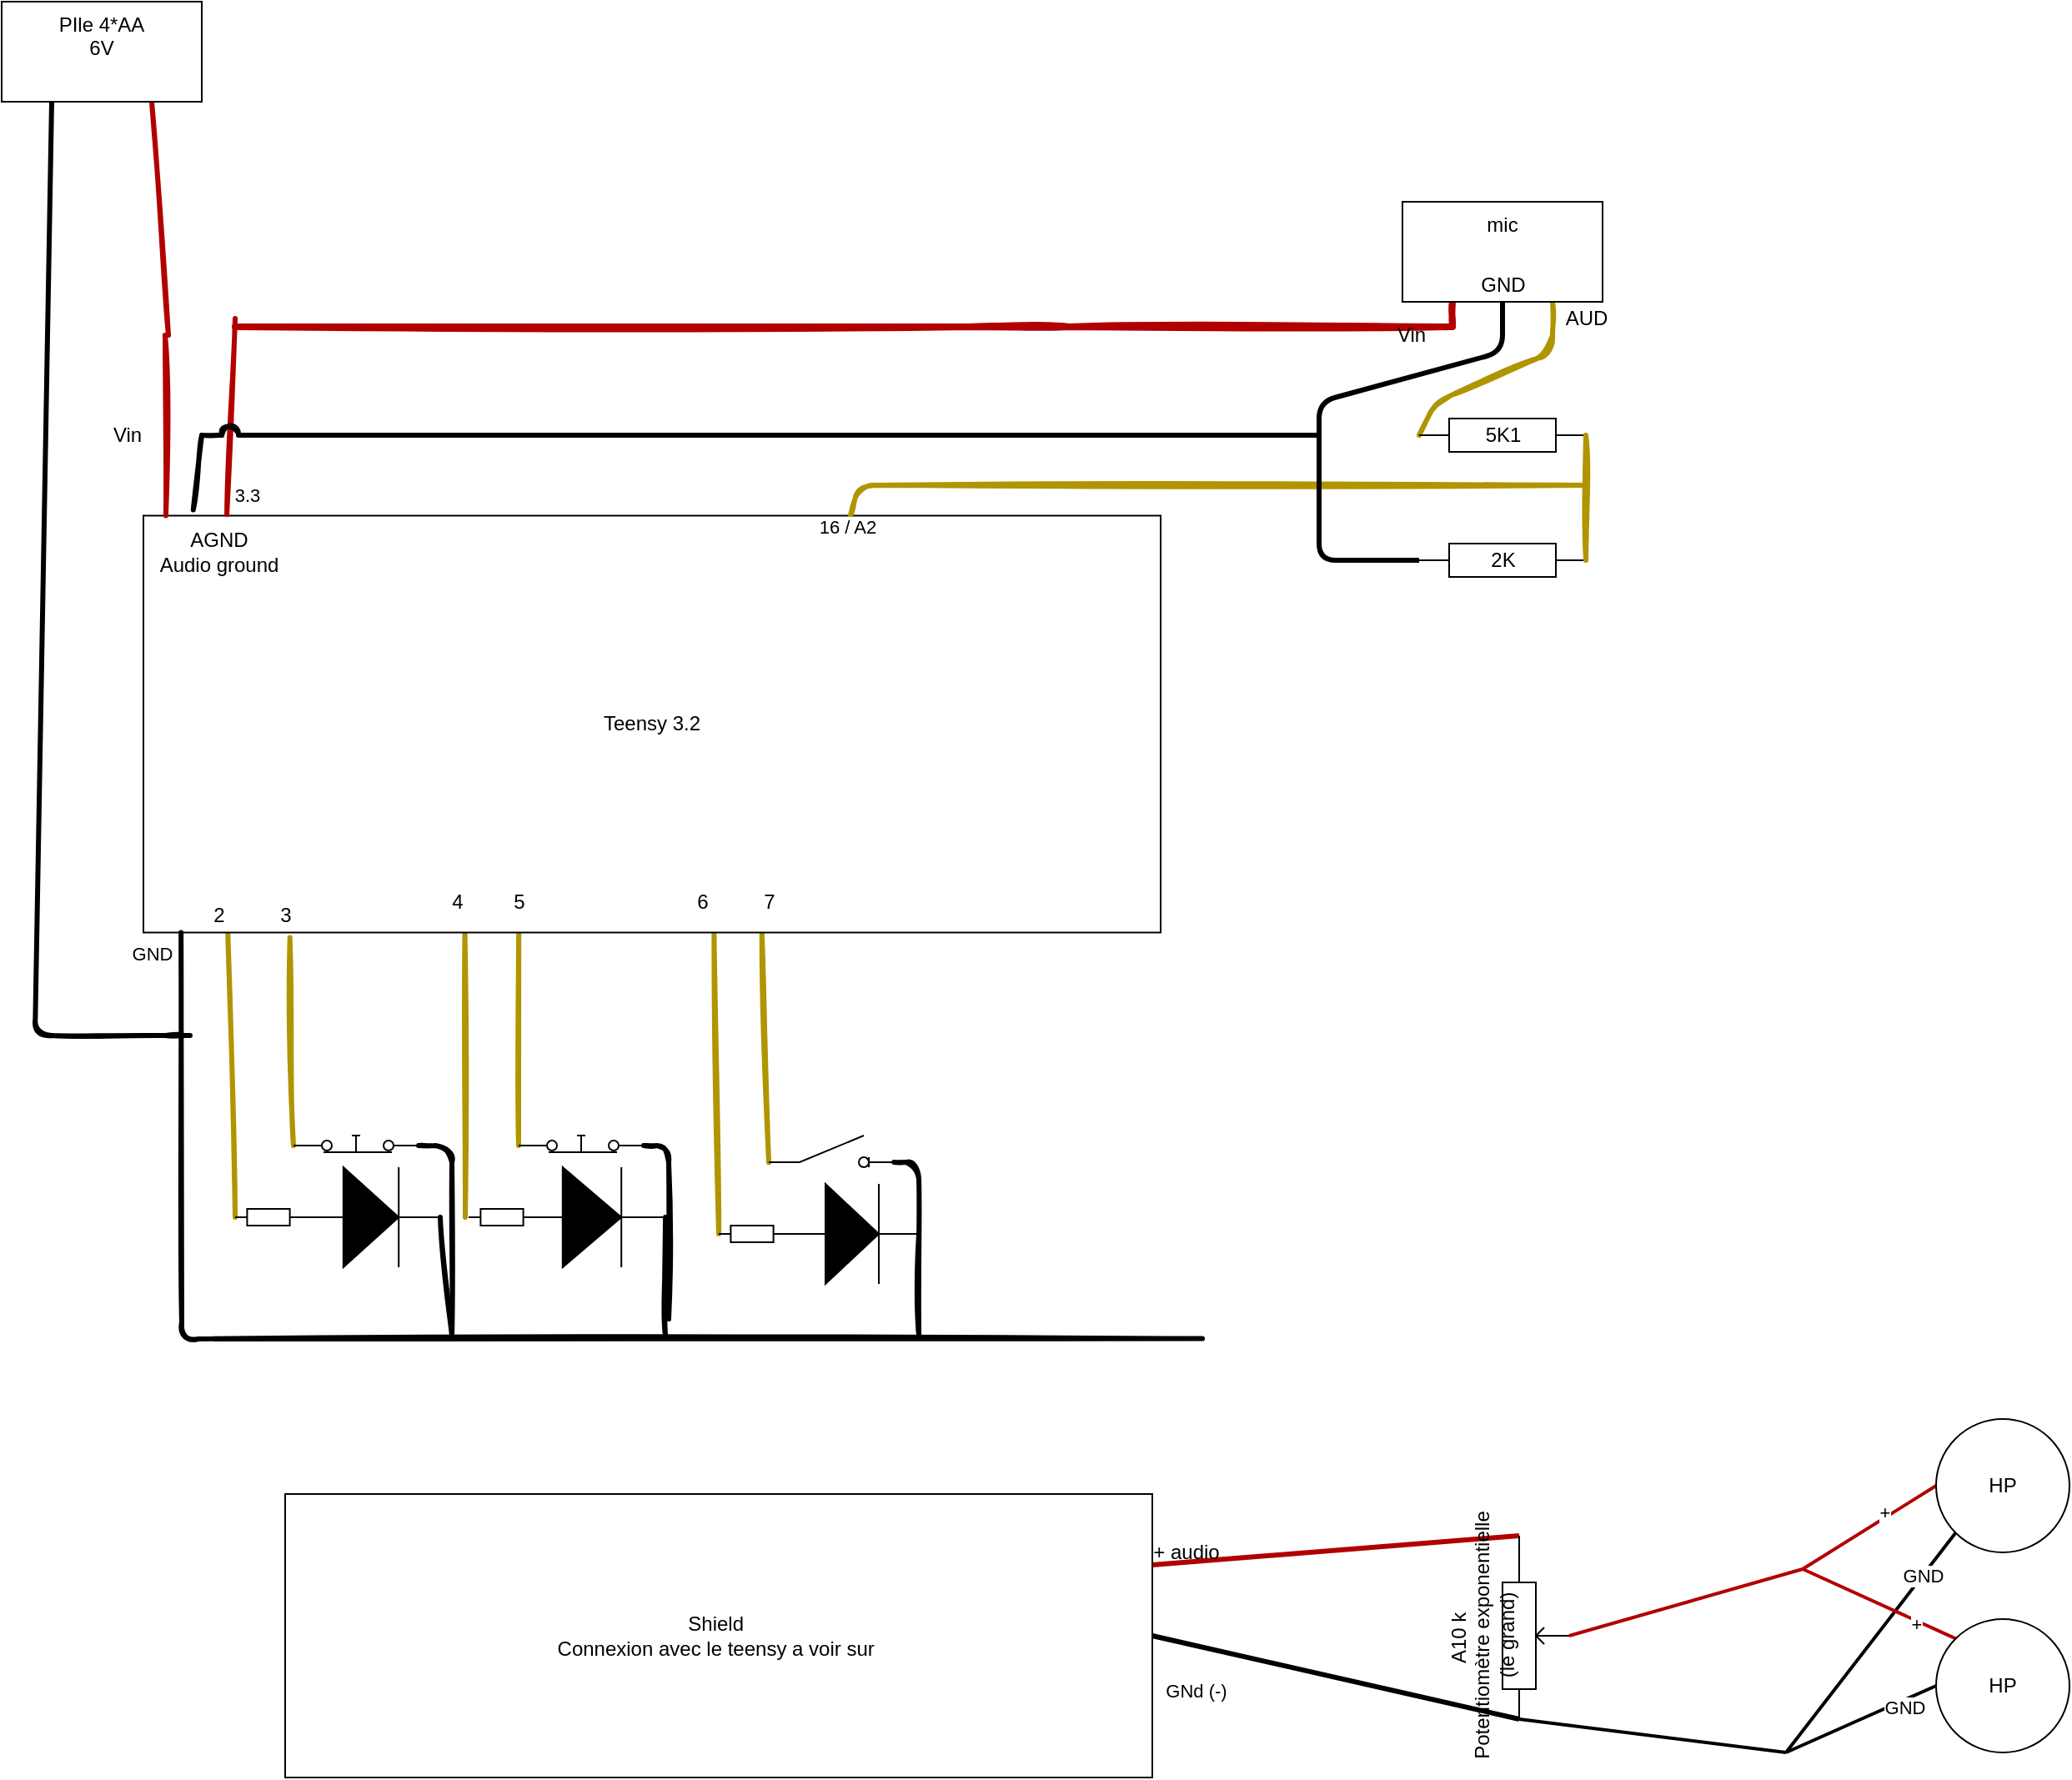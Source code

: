 <mxfile version="15.4.3" type="github">
  <diagram name="Page-1" id="7e0a89b8-554c-2b80-1dc8-d5c74ca68de4">
    <mxGraphModel dx="959" dy="1663" grid="1" gridSize="10" guides="1" tooltips="1" connect="1" arrows="1" fold="1" page="1" pageScale="1" pageWidth="1100" pageHeight="850" background="none" math="0" shadow="0">
      <root>
        <mxCell id="0" />
        <mxCell id="1" parent="0" />
        <mxCell id="th5WkZY910EmhiSI5jE_-78" style="edgeStyle=none;rounded=1;sketch=1;jumpStyle=arc;orthogonalLoop=1;jettySize=auto;html=1;exitX=0.144;exitY=1.012;exitDx=0;exitDy=0;entryX=0;entryY=0.6;entryDx=0;entryDy=0;entryPerimeter=0;endArrow=none;endFill=0;strokeWidth=3;fillColor=#e3c800;strokeColor=#B09500;exitPerimeter=0;" edge="1" parent="1" source="th5WkZY910EmhiSI5jE_-1" target="th5WkZY910EmhiSI5jE_-67">
          <mxGeometry relative="1" as="geometry" />
        </mxCell>
        <mxCell id="th5WkZY910EmhiSI5jE_-79" style="edgeStyle=none;rounded=1;sketch=1;jumpStyle=arc;orthogonalLoop=1;jettySize=auto;html=1;exitX=0.369;exitY=0.998;exitDx=0;exitDy=0;entryX=0;entryY=0.6;entryDx=0;entryDy=0;entryPerimeter=0;endArrow=none;endFill=0;strokeWidth=3;exitPerimeter=0;fillColor=#e3c800;strokeColor=#B09500;" edge="1" parent="1" source="th5WkZY910EmhiSI5jE_-1" target="th5WkZY910EmhiSI5jE_-69">
          <mxGeometry relative="1" as="geometry" />
        </mxCell>
        <mxCell id="th5WkZY910EmhiSI5jE_-82" style="edgeStyle=none;rounded=1;sketch=1;jumpStyle=arc;orthogonalLoop=1;jettySize=auto;html=1;endArrow=none;endFill=0;strokeWidth=3;fillColor=#e3c800;strokeColor=#B09500;entryX=0;entryY=0.5;entryDx=0;entryDy=0;entryPerimeter=0;exitX=0.083;exitY=1.003;exitDx=0;exitDy=0;exitPerimeter=0;" edge="1" parent="1" source="th5WkZY910EmhiSI5jE_-1" target="th5WkZY910EmhiSI5jE_-92">
          <mxGeometry relative="1" as="geometry">
            <mxPoint x="190" y="400" as="sourcePoint" />
            <mxPoint x="190" y="540" as="targetPoint" />
            <Array as="points">
              <mxPoint x="180" y="560" />
            </Array>
          </mxGeometry>
        </mxCell>
        <mxCell id="th5WkZY910EmhiSI5jE_-84" style="edgeStyle=none;rounded=1;sketch=1;jumpStyle=arc;orthogonalLoop=1;jettySize=auto;html=1;exitX=0.316;exitY=0.999;exitDx=0;exitDy=0;endArrow=none;endFill=0;strokeWidth=3;exitPerimeter=0;fillColor=#e3c800;strokeColor=#B09500;" edge="1" parent="1" source="th5WkZY910EmhiSI5jE_-1">
          <mxGeometry relative="1" as="geometry">
            <mxPoint x="318" y="569" as="targetPoint" />
            <Array as="points">
              <mxPoint x="318" y="560" />
            </Array>
          </mxGeometry>
        </mxCell>
        <mxCell id="th5WkZY910EmhiSI5jE_-90" style="edgeStyle=none;rounded=1;sketch=1;jumpStyle=arc;orthogonalLoop=1;jettySize=auto;html=1;exitX=0.608;exitY=0.999;exitDx=0;exitDy=0;entryX=0;entryY=0.845;entryDx=0;entryDy=0;entryPerimeter=0;endArrow=none;endFill=0;strokeWidth=3;exitPerimeter=0;fillColor=#e3c800;strokeColor=#B09500;" edge="1" parent="1" source="th5WkZY910EmhiSI5jE_-1" target="th5WkZY910EmhiSI5jE_-68">
          <mxGeometry relative="1" as="geometry" />
        </mxCell>
        <mxCell id="th5WkZY910EmhiSI5jE_-97" style="edgeStyle=none;rounded=1;sketch=1;jumpStyle=arc;orthogonalLoop=1;jettySize=auto;html=1;exitX=0.561;exitY=1.004;exitDx=0;exitDy=0;entryX=0;entryY=0.5;entryDx=0;entryDy=0;entryPerimeter=0;endArrow=none;endFill=0;strokeWidth=3;exitPerimeter=0;fillColor=#e3c800;strokeColor=#B09500;" edge="1" parent="1" source="th5WkZY910EmhiSI5jE_-1" target="th5WkZY910EmhiSI5jE_-96">
          <mxGeometry relative="1" as="geometry" />
        </mxCell>
        <mxCell id="th5WkZY910EmhiSI5jE_-1" value="Teensy 3.2" style="rounded=0;whiteSpace=wrap;html=1;" vertex="1" parent="1">
          <mxGeometry x="125" y="148.25" width="610" height="250" as="geometry" />
        </mxCell>
        <mxCell id="th5WkZY910EmhiSI5jE_-32" style="edgeStyle=none;rounded=1;orthogonalLoop=1;jettySize=auto;html=1;exitX=0.695;exitY=0;exitDx=0;exitDy=0;endArrow=none;endFill=0;sketch=1;jumpStyle=arc;strokeWidth=3;fillColor=#e3c800;strokeColor=#B09500;exitPerimeter=0;" edge="1" parent="1" source="th5WkZY910EmhiSI5jE_-1">
          <mxGeometry relative="1" as="geometry">
            <mxPoint x="990" y="130" as="targetPoint" />
            <mxPoint x="570" y="135" as="sourcePoint" />
            <Array as="points">
              <mxPoint x="554" y="130" />
              <mxPoint x="670" y="130" />
              <mxPoint x="790" y="130" />
              <mxPoint x="970" y="130" />
            </Array>
          </mxGeometry>
        </mxCell>
        <mxCell id="th5WkZY910EmhiSI5jE_-33" value="16 / A2" style="edgeLabel;html=1;align=center;verticalAlign=middle;resizable=0;points=[];" vertex="1" connectable="0" parent="th5WkZY910EmhiSI5jE_-32">
          <mxGeometry x="-0.532" y="-3" relative="1" as="geometry">
            <mxPoint x="-95" y="22" as="offset" />
          </mxGeometry>
        </mxCell>
        <mxCell id="th5WkZY910EmhiSI5jE_-46" style="edgeStyle=none;rounded=1;sketch=1;jumpStyle=arc;orthogonalLoop=1;jettySize=auto;html=1;exitX=0.049;exitY=-0.014;exitDx=0;exitDy=0;endArrow=none;endFill=0;exitPerimeter=0;strokeWidth=3;" edge="1" parent="1" source="th5WkZY910EmhiSI5jE_-1">
          <mxGeometry relative="1" as="geometry">
            <mxPoint x="160" y="100" as="targetPoint" />
          </mxGeometry>
        </mxCell>
        <mxCell id="th5WkZY910EmhiSI5jE_-47" style="edgeStyle=none;rounded=1;sketch=1;jumpStyle=arc;orthogonalLoop=1;jettySize=auto;html=1;exitX=0.082;exitY=-0.003;exitDx=0;exitDy=0;endArrow=none;endFill=0;exitPerimeter=0;fillColor=#e51400;strokeColor=#B20000;strokeWidth=3;" edge="1" parent="1" source="th5WkZY910EmhiSI5jE_-1">
          <mxGeometry relative="1" as="geometry">
            <mxPoint x="180" y="30" as="targetPoint" />
          </mxGeometry>
        </mxCell>
        <mxCell id="th5WkZY910EmhiSI5jE_-49" value="3.3" style="edgeLabel;html=1;align=center;verticalAlign=middle;resizable=0;points=[];" vertex="1" connectable="0" parent="th5WkZY910EmhiSI5jE_-47">
          <mxGeometry x="-0.332" y="-3" relative="1" as="geometry">
            <mxPoint x="7" y="28" as="offset" />
          </mxGeometry>
        </mxCell>
        <mxCell id="th5WkZY910EmhiSI5jE_-51" style="edgeStyle=none;rounded=1;sketch=1;jumpStyle=arc;orthogonalLoop=1;jettySize=auto;html=1;exitX=0.037;exitY=1;exitDx=0;exitDy=0;endArrow=none;endFill=0;strokeWidth=3;exitPerimeter=0;" edge="1" parent="1" source="th5WkZY910EmhiSI5jE_-1">
          <mxGeometry relative="1" as="geometry">
            <mxPoint x="760" y="641.811" as="targetPoint" />
            <Array as="points">
              <mxPoint x="148" y="642" />
            </Array>
          </mxGeometry>
        </mxCell>
        <mxCell id="th5WkZY910EmhiSI5jE_-52" value="GND" style="edgeLabel;html=1;align=center;verticalAlign=middle;resizable=0;points=[];" vertex="1" connectable="0" parent="th5WkZY910EmhiSI5jE_-51">
          <mxGeometry x="-0.522" y="-3" relative="1" as="geometry">
            <mxPoint x="-15" y="-192" as="offset" />
          </mxGeometry>
        </mxCell>
        <mxCell id="th5WkZY910EmhiSI5jE_-35" style="edgeStyle=none;rounded=0;orthogonalLoop=1;jettySize=auto;html=1;exitX=0.25;exitY=1;exitDx=0;exitDy=0;endArrow=none;endFill=0;fillColor=#e51400;strokeColor=#B20000;sketch=1;strokeWidth=4;" edge="1" parent="1" source="th5WkZY910EmhiSI5jE_-34">
          <mxGeometry relative="1" as="geometry">
            <mxPoint x="180" y="35" as="targetPoint" />
            <Array as="points">
              <mxPoint x="910" y="35" />
              <mxPoint x="680" y="35" />
              <mxPoint x="620" y="35" />
            </Array>
          </mxGeometry>
        </mxCell>
        <mxCell id="th5WkZY910EmhiSI5jE_-36" style="edgeStyle=none;rounded=1;orthogonalLoop=1;jettySize=auto;html=1;exitX=0.5;exitY=1;exitDx=0;exitDy=0;endArrow=none;endFill=0;strokeWidth=3;entryX=0;entryY=0.5;entryDx=0;entryDy=0;entryPerimeter=0;" edge="1" parent="1" source="th5WkZY910EmhiSI5jE_-34" target="th5WkZY910EmhiSI5jE_-54">
          <mxGeometry relative="1" as="geometry">
            <mxPoint x="880" y="175" as="targetPoint" />
            <Array as="points">
              <mxPoint x="940" y="50" />
              <mxPoint x="830" y="80" />
              <mxPoint x="830" y="175" />
            </Array>
          </mxGeometry>
        </mxCell>
        <mxCell id="th5WkZY910EmhiSI5jE_-39" style="edgeStyle=none;rounded=1;sketch=1;jumpStyle=arc;orthogonalLoop=1;jettySize=auto;html=1;exitX=0.75;exitY=1;exitDx=0;exitDy=0;endArrow=none;endFill=0;fillColor=#e3c800;strokeColor=#B09500;strokeWidth=3;entryX=0;entryY=0.5;entryDx=0;entryDy=0;entryPerimeter=0;" edge="1" parent="1" source="th5WkZY910EmhiSI5jE_-34" target="th5WkZY910EmhiSI5jE_-53">
          <mxGeometry relative="1" as="geometry">
            <mxPoint x="1080" y="120" as="targetPoint" />
            <Array as="points">
              <mxPoint x="970" y="50" />
              <mxPoint x="900" y="80" />
            </Array>
          </mxGeometry>
        </mxCell>
        <mxCell id="th5WkZY910EmhiSI5jE_-34" value="mic" style="rounded=0;whiteSpace=wrap;html=1;align=center;verticalAlign=top;" vertex="1" parent="1">
          <mxGeometry x="880" y="-40" width="120" height="60" as="geometry" />
        </mxCell>
        <mxCell id="th5WkZY910EmhiSI5jE_-40" value="AUD" style="text;html=1;align=center;verticalAlign=middle;resizable=0;points=[];autosize=1;strokeColor=none;fillColor=none;" vertex="1" parent="1">
          <mxGeometry x="970" y="20" width="40" height="20" as="geometry" />
        </mxCell>
        <mxCell id="th5WkZY910EmhiSI5jE_-41" value="GND" style="text;html=1;align=center;verticalAlign=middle;resizable=0;points=[];autosize=1;strokeColor=none;fillColor=none;" vertex="1" parent="1">
          <mxGeometry x="920" width="40" height="20" as="geometry" />
        </mxCell>
        <mxCell id="th5WkZY910EmhiSI5jE_-42" value="Vin" style="text;html=1;align=center;verticalAlign=middle;resizable=0;points=[];autosize=1;strokeColor=none;fillColor=none;" vertex="1" parent="1">
          <mxGeometry x="870" y="30" width="30" height="20" as="geometry" />
        </mxCell>
        <mxCell id="th5WkZY910EmhiSI5jE_-45" value="" style="group" vertex="1" connectable="0" parent="1">
          <mxGeometry x="100" y="40" width="38.46" height="108.25" as="geometry" />
        </mxCell>
        <mxCell id="th5WkZY910EmhiSI5jE_-43" style="edgeStyle=none;rounded=1;sketch=1;jumpStyle=arc;orthogonalLoop=1;jettySize=auto;html=1;exitX=0.086;exitY=-0.007;exitDx=0;exitDy=0;endArrow=none;endFill=0;exitPerimeter=0;strokeWidth=3;fillColor=#e51400;strokeColor=#B20000;" edge="1" parent="th5WkZY910EmhiSI5jE_-45">
          <mxGeometry relative="1" as="geometry">
            <mxPoint x="38" as="targetPoint" />
            <mxPoint x="38.46" y="108.25" as="sourcePoint" />
          </mxGeometry>
        </mxCell>
        <mxCell id="th5WkZY910EmhiSI5jE_-44" value="Vin" style="text;html=1;align=center;verticalAlign=middle;resizable=0;points=[];autosize=1;strokeColor=none;fillColor=none;" vertex="1" parent="th5WkZY910EmhiSI5jE_-45">
          <mxGeometry y="50" width="30" height="20" as="geometry" />
        </mxCell>
        <mxCell id="th5WkZY910EmhiSI5jE_-48" value="AGND&lt;br&gt;Audio ground" style="text;html=1;align=center;verticalAlign=middle;resizable=0;points=[];autosize=1;strokeColor=none;fillColor=none;" vertex="1" parent="1">
          <mxGeometry x="125" y="155" width="90" height="30" as="geometry" />
        </mxCell>
        <mxCell id="th5WkZY910EmhiSI5jE_-60" style="edgeStyle=none;rounded=1;sketch=1;jumpStyle=arc;orthogonalLoop=1;jettySize=auto;html=1;endArrow=none;endFill=0;strokeWidth=3;" edge="1" parent="1">
          <mxGeometry relative="1" as="geometry">
            <mxPoint x="160" y="100" as="targetPoint" />
            <mxPoint x="830" y="100" as="sourcePoint" />
            <Array as="points">
              <mxPoint x="760" y="100" />
            </Array>
          </mxGeometry>
        </mxCell>
        <mxCell id="th5WkZY910EmhiSI5jE_-61" value="" style="group" vertex="1" connectable="0" parent="1">
          <mxGeometry x="890" y="90" width="100" height="95" as="geometry" />
        </mxCell>
        <mxCell id="th5WkZY910EmhiSI5jE_-53" value="5K1" style="pointerEvents=1;verticalLabelPosition=middle;shadow=0;dashed=0;align=center;html=1;verticalAlign=middle;shape=mxgraph.electrical.resistors.resistor_1;labelPosition=center;" vertex="1" parent="th5WkZY910EmhiSI5jE_-61">
          <mxGeometry width="100" height="20" as="geometry" />
        </mxCell>
        <mxCell id="th5WkZY910EmhiSI5jE_-54" value="2K" style="pointerEvents=1;verticalLabelPosition=middle;shadow=0;dashed=0;align=center;html=1;verticalAlign=middle;shape=mxgraph.electrical.resistors.resistor_1;labelPosition=center;" vertex="1" parent="th5WkZY910EmhiSI5jE_-61">
          <mxGeometry y="75" width="100" height="20" as="geometry" />
        </mxCell>
        <mxCell id="th5WkZY910EmhiSI5jE_-58" style="edgeStyle=none;rounded=1;sketch=1;jumpStyle=arc;orthogonalLoop=1;jettySize=auto;html=1;exitX=1;exitY=0.5;exitDx=0;exitDy=0;exitPerimeter=0;entryX=1;entryY=0.5;entryDx=0;entryDy=0;entryPerimeter=0;endArrow=none;endFill=0;strokeWidth=3;fillColor=#e3c800;strokeColor=#B09500;" edge="1" parent="th5WkZY910EmhiSI5jE_-61" source="th5WkZY910EmhiSI5jE_-54" target="th5WkZY910EmhiSI5jE_-53">
          <mxGeometry relative="1" as="geometry" />
        </mxCell>
        <mxCell id="th5WkZY910EmhiSI5jE_-66" style="edgeStyle=none;rounded=1;sketch=1;jumpStyle=arc;orthogonalLoop=1;jettySize=auto;html=1;endArrow=none;endFill=0;strokeWidth=3;" edge="1" parent="1">
          <mxGeometry relative="1" as="geometry">
            <mxPoint x="153" y="460" as="targetPoint" />
            <mxPoint x="150" y="460" as="sourcePoint" />
          </mxGeometry>
        </mxCell>
        <mxCell id="th5WkZY910EmhiSI5jE_-64" style="edgeStyle=none;rounded=1;sketch=1;jumpStyle=arc;orthogonalLoop=1;jettySize=auto;html=1;exitX=0.75;exitY=1;exitDx=0;exitDy=0;endArrow=none;endFill=0;strokeWidth=3;fillColor=#e51400;strokeColor=#B20000;" edge="1" parent="1" source="th5WkZY910EmhiSI5jE_-63">
          <mxGeometry relative="1" as="geometry">
            <mxPoint x="140" y="40" as="targetPoint" />
          </mxGeometry>
        </mxCell>
        <mxCell id="th5WkZY910EmhiSI5jE_-65" style="edgeStyle=none;rounded=1;sketch=1;jumpStyle=arc;orthogonalLoop=1;jettySize=auto;html=1;exitX=0.25;exitY=1;exitDx=0;exitDy=0;endArrow=none;endFill=0;strokeWidth=3;" edge="1" parent="1" source="th5WkZY910EmhiSI5jE_-63">
          <mxGeometry relative="1" as="geometry">
            <mxPoint x="150" y="460" as="targetPoint" />
            <Array as="points">
              <mxPoint x="60" y="460" />
            </Array>
          </mxGeometry>
        </mxCell>
        <mxCell id="th5WkZY910EmhiSI5jE_-63" value="PIle 4*AA&lt;br&gt;6V" style="rounded=0;whiteSpace=wrap;html=1;align=center;verticalAlign=top;" vertex="1" parent="1">
          <mxGeometry x="40" y="-160" width="120" height="60" as="geometry" />
        </mxCell>
        <mxCell id="th5WkZY910EmhiSI5jE_-86" style="edgeStyle=none;rounded=1;sketch=1;jumpStyle=arc;orthogonalLoop=1;jettySize=auto;html=1;exitX=1;exitY=0.6;exitDx=0;exitDy=0;exitPerimeter=0;endArrow=none;endFill=0;strokeWidth=3;" edge="1" parent="1" source="th5WkZY910EmhiSI5jE_-67">
          <mxGeometry relative="1" as="geometry">
            <mxPoint x="310" y="640" as="targetPoint" />
            <Array as="points">
              <mxPoint x="310" y="526" />
            </Array>
          </mxGeometry>
        </mxCell>
        <mxCell id="th5WkZY910EmhiSI5jE_-67" value="" style="pointerEvents=1;verticalLabelPosition=bottom;shadow=0;dashed=0;align=center;html=1;verticalAlign=top;shape=mxgraph.electrical.electro-mechanical.push_switch_nc;" vertex="1" parent="1">
          <mxGeometry x="215" y="520" width="75" height="10" as="geometry" />
        </mxCell>
        <mxCell id="th5WkZY910EmhiSI5jE_-99" style="edgeStyle=none;rounded=1;sketch=1;jumpStyle=arc;orthogonalLoop=1;jettySize=auto;html=1;exitX=1;exitY=0.845;exitDx=0;exitDy=0;exitPerimeter=0;endArrow=none;endFill=0;strokeWidth=3;" edge="1" parent="1" source="th5WkZY910EmhiSI5jE_-68">
          <mxGeometry relative="1" as="geometry">
            <mxPoint x="590" y="640.0" as="targetPoint" />
            <Array as="points">
              <mxPoint x="590" y="536" />
            </Array>
          </mxGeometry>
        </mxCell>
        <mxCell id="th5WkZY910EmhiSI5jE_-68" value="" style="pointerEvents=1;verticalLabelPosition=bottom;shadow=0;dashed=0;align=center;html=1;verticalAlign=top;shape=mxgraph.electrical.electro-mechanical.switch_disconnector;" vertex="1" parent="1">
          <mxGeometry x="500" y="520" width="75" height="19" as="geometry" />
        </mxCell>
        <mxCell id="th5WkZY910EmhiSI5jE_-89" style="edgeStyle=none;rounded=1;sketch=1;jumpStyle=arc;orthogonalLoop=1;jettySize=auto;html=1;exitX=1;exitY=0.6;exitDx=0;exitDy=0;exitPerimeter=0;endArrow=none;endFill=0;strokeWidth=3;" edge="1" parent="1" source="th5WkZY910EmhiSI5jE_-69">
          <mxGeometry relative="1" as="geometry">
            <mxPoint x="440" y="630" as="targetPoint" />
            <Array as="points">
              <mxPoint x="440" y="526" />
            </Array>
          </mxGeometry>
        </mxCell>
        <mxCell id="th5WkZY910EmhiSI5jE_-69" value="" style="pointerEvents=1;verticalLabelPosition=bottom;shadow=0;dashed=0;align=center;html=1;verticalAlign=top;shape=mxgraph.electrical.electro-mechanical.push_switch_nc;" vertex="1" parent="1">
          <mxGeometry x="350" y="520" width="75" height="10" as="geometry" />
        </mxCell>
        <mxCell id="th5WkZY910EmhiSI5jE_-87" style="edgeStyle=none;rounded=1;sketch=1;jumpStyle=arc;orthogonalLoop=1;jettySize=auto;html=1;exitX=1;exitY=0.5;exitDx=0;exitDy=0;exitPerimeter=0;endArrow=none;endFill=0;strokeWidth=3;" edge="1" parent="1" source="th5WkZY910EmhiSI5jE_-70">
          <mxGeometry relative="1" as="geometry">
            <mxPoint x="310" y="640" as="targetPoint" />
          </mxGeometry>
        </mxCell>
        <mxCell id="th5WkZY910EmhiSI5jE_-70" value="" style="pointerEvents=1;fillColor=strokeColor;verticalLabelPosition=bottom;shadow=0;dashed=0;align=center;html=1;verticalAlign=top;shape=mxgraph.electrical.diodes.diode;" vertex="1" parent="1">
          <mxGeometry x="220" y="539" width="83" height="60" as="geometry" />
        </mxCell>
        <mxCell id="th5WkZY910EmhiSI5jE_-88" style="edgeStyle=none;rounded=1;sketch=1;jumpStyle=arc;orthogonalLoop=1;jettySize=auto;html=1;exitX=1;exitY=0.5;exitDx=0;exitDy=0;exitPerimeter=0;endArrow=none;endFill=0;strokeWidth=3;" edge="1" parent="1" source="th5WkZY910EmhiSI5jE_-71">
          <mxGeometry relative="1" as="geometry">
            <mxPoint x="438" y="640" as="targetPoint" />
          </mxGeometry>
        </mxCell>
        <mxCell id="th5WkZY910EmhiSI5jE_-71" value="" style="pointerEvents=1;fillColor=strokeColor;verticalLabelPosition=bottom;shadow=0;dashed=0;align=center;html=1;verticalAlign=top;shape=mxgraph.electrical.diodes.diode;" vertex="1" parent="1">
          <mxGeometry x="350" y="539" width="88" height="60" as="geometry" />
        </mxCell>
        <mxCell id="th5WkZY910EmhiSI5jE_-98" style="edgeStyle=none;rounded=1;sketch=1;jumpStyle=arc;orthogonalLoop=1;jettySize=auto;html=1;exitX=1;exitY=0.5;exitDx=0;exitDy=0;exitPerimeter=0;endArrow=none;endFill=0;strokeWidth=3;" edge="1" parent="1" source="th5WkZY910EmhiSI5jE_-72">
          <mxGeometry relative="1" as="geometry">
            <mxPoint x="590.095" y="640.0" as="targetPoint" />
          </mxGeometry>
        </mxCell>
        <mxCell id="th5WkZY910EmhiSI5jE_-72" value="" style="pointerEvents=1;fillColor=strokeColor;verticalLabelPosition=bottom;shadow=0;dashed=0;align=center;html=1;verticalAlign=top;shape=mxgraph.electrical.diodes.diode;rotation=0;" vertex="1" parent="1">
          <mxGeometry x="510" y="549" width="80" height="60" as="geometry" />
        </mxCell>
        <mxCell id="th5WkZY910EmhiSI5jE_-73" value="" style="group" vertex="1" connectable="0" parent="1">
          <mxGeometry x="210" y="690" width="1070" height="215" as="geometry" />
        </mxCell>
        <mxCell id="th5WkZY910EmhiSI5jE_-14" style="edgeStyle=none;rounded=0;orthogonalLoop=1;jettySize=auto;html=1;exitX=0.5;exitY=1;exitDx=0;exitDy=0;exitPerimeter=0;endArrow=none;endFill=0;fillColor=#e51400;strokeColor=#B20000;strokeWidth=2;" edge="1" parent="th5WkZY910EmhiSI5jE_-73" source="th5WkZY910EmhiSI5jE_-3">
          <mxGeometry relative="1" as="geometry">
            <mxPoint x="910" y="90" as="targetPoint" />
          </mxGeometry>
        </mxCell>
        <mxCell id="th5WkZY910EmhiSI5jE_-15" style="edgeStyle=none;rounded=0;orthogonalLoop=1;jettySize=auto;html=1;entryX=1;entryY=0.25;entryDx=0;entryDy=0;endArrow=none;endFill=0;strokeWidth=3;fillColor=#e51400;strokeColor=#B20000;" edge="1" parent="th5WkZY910EmhiSI5jE_-73" target="th5WkZY910EmhiSI5jE_-4">
          <mxGeometry relative="1" as="geometry">
            <mxPoint x="740" y="70" as="sourcePoint" />
          </mxGeometry>
        </mxCell>
        <mxCell id="th5WkZY910EmhiSI5jE_-16" style="edgeStyle=none;rounded=0;orthogonalLoop=1;jettySize=auto;html=1;exitX=1;exitY=0.25;exitDx=0;exitDy=0;exitPerimeter=0;endArrow=none;endFill=0;" edge="1" parent="th5WkZY910EmhiSI5jE_-73" source="th5WkZY910EmhiSI5jE_-3">
          <mxGeometry relative="1" as="geometry">
            <mxPoint x="740" y="70" as="targetPoint" />
          </mxGeometry>
        </mxCell>
        <mxCell id="th5WkZY910EmhiSI5jE_-30" style="edgeStyle=none;rounded=0;orthogonalLoop=1;jettySize=auto;html=1;exitX=0;exitY=0.25;exitDx=0;exitDy=0;exitPerimeter=0;endArrow=none;endFill=0;strokeWidth=2;" edge="1" parent="th5WkZY910EmhiSI5jE_-73" source="th5WkZY910EmhiSI5jE_-3">
          <mxGeometry relative="1" as="geometry">
            <mxPoint x="900" y="200" as="targetPoint" />
          </mxGeometry>
        </mxCell>
        <mxCell id="th5WkZY910EmhiSI5jE_-3" value="A10 k&amp;nbsp;&lt;br&gt;Potentiomètre exponentielle&lt;br&gt;(le grand)" style="pointerEvents=1;verticalLabelPosition=top;shadow=0;dashed=0;align=center;html=1;verticalAlign=top;shape=mxgraph.electrical.resistors.potentiometer_1;labelPosition=center;rotation=-90;horizontal=1;" vertex="1" parent="th5WkZY910EmhiSI5jE_-73">
          <mxGeometry x="700" y="110" width="100" height="40" as="geometry" />
        </mxCell>
        <mxCell id="th5WkZY910EmhiSI5jE_-6" style="edgeStyle=none;rounded=0;orthogonalLoop=1;jettySize=auto;html=1;exitX=1;exitY=0.5;exitDx=0;exitDy=0;entryX=0;entryY=0.25;entryDx=0;entryDy=0;entryPerimeter=0;endArrow=none;endFill=0;strokeWidth=3;" edge="1" parent="th5WkZY910EmhiSI5jE_-73" source="th5WkZY910EmhiSI5jE_-4" target="th5WkZY910EmhiSI5jE_-3">
          <mxGeometry relative="1" as="geometry" />
        </mxCell>
        <mxCell id="th5WkZY910EmhiSI5jE_-11" value="GNd (-)" style="edgeLabel;html=1;align=center;verticalAlign=middle;resizable=0;points=[];" vertex="1" connectable="0" parent="th5WkZY910EmhiSI5jE_-6">
          <mxGeometry x="-0.648" y="3" relative="1" as="geometry">
            <mxPoint x="-13" y="27" as="offset" />
          </mxGeometry>
        </mxCell>
        <mxCell id="th5WkZY910EmhiSI5jE_-4" value="Shield&amp;nbsp;&lt;br&gt;Connexion avec le teensy a voir sur&amp;nbsp;&lt;br&gt;" style="rounded=0;whiteSpace=wrap;html=1;" vertex="1" parent="th5WkZY910EmhiSI5jE_-73">
          <mxGeometry y="45" width="520" height="170" as="geometry" />
        </mxCell>
        <mxCell id="th5WkZY910EmhiSI5jE_-17" style="edgeStyle=none;rounded=0;orthogonalLoop=1;jettySize=auto;html=1;exitX=0;exitY=0.5;exitDx=0;exitDy=0;endArrow=none;endFill=0;fillColor=#e51400;strokeColor=#B20000;strokeWidth=2;" edge="1" parent="th5WkZY910EmhiSI5jE_-73" source="th5WkZY910EmhiSI5jE_-7">
          <mxGeometry relative="1" as="geometry">
            <mxPoint x="910" y="90" as="targetPoint" />
          </mxGeometry>
        </mxCell>
        <mxCell id="th5WkZY910EmhiSI5jE_-24" value="+" style="edgeLabel;html=1;align=center;verticalAlign=middle;resizable=0;points=[];" vertex="1" connectable="0" parent="th5WkZY910EmhiSI5jE_-17">
          <mxGeometry x="-0.26" y="-3" relative="1" as="geometry">
            <mxPoint as="offset" />
          </mxGeometry>
        </mxCell>
        <mxCell id="th5WkZY910EmhiSI5jE_-20" style="edgeStyle=none;rounded=0;orthogonalLoop=1;jettySize=auto;html=1;exitX=0;exitY=1;exitDx=0;exitDy=0;endArrow=none;endFill=0;strokeWidth=2;" edge="1" parent="th5WkZY910EmhiSI5jE_-73" source="th5WkZY910EmhiSI5jE_-7">
          <mxGeometry relative="1" as="geometry">
            <mxPoint x="900" y="200" as="targetPoint" />
          </mxGeometry>
        </mxCell>
        <mxCell id="th5WkZY910EmhiSI5jE_-27" value="GND" style="edgeLabel;html=1;align=center;verticalAlign=middle;resizable=0;points=[];" vertex="1" connectable="0" parent="th5WkZY910EmhiSI5jE_-20">
          <mxGeometry x="-0.608" relative="1" as="geometry">
            <mxPoint as="offset" />
          </mxGeometry>
        </mxCell>
        <mxCell id="th5WkZY910EmhiSI5jE_-7" value="HP" style="ellipse;whiteSpace=wrap;html=1;aspect=fixed;" vertex="1" parent="th5WkZY910EmhiSI5jE_-73">
          <mxGeometry x="990" width="80" height="80" as="geometry" />
        </mxCell>
        <mxCell id="th5WkZY910EmhiSI5jE_-18" style="edgeStyle=none;rounded=0;orthogonalLoop=1;jettySize=auto;html=1;exitX=0;exitY=0;exitDx=0;exitDy=0;endArrow=none;endFill=0;fillColor=#e51400;strokeColor=#B20000;strokeWidth=2;" edge="1" parent="th5WkZY910EmhiSI5jE_-73" source="th5WkZY910EmhiSI5jE_-8">
          <mxGeometry relative="1" as="geometry">
            <mxPoint x="910" y="90" as="targetPoint" />
          </mxGeometry>
        </mxCell>
        <mxCell id="th5WkZY910EmhiSI5jE_-29" value="+" style="edgeLabel;html=1;align=center;verticalAlign=middle;resizable=0;points=[];" vertex="1" connectable="0" parent="th5WkZY910EmhiSI5jE_-18">
          <mxGeometry x="-0.501" y="2" relative="1" as="geometry">
            <mxPoint as="offset" />
          </mxGeometry>
        </mxCell>
        <mxCell id="th5WkZY910EmhiSI5jE_-19" style="edgeStyle=none;rounded=0;orthogonalLoop=1;jettySize=auto;html=1;exitX=0;exitY=0.5;exitDx=0;exitDy=0;endArrow=none;endFill=0;strokeWidth=2;" edge="1" parent="th5WkZY910EmhiSI5jE_-73" source="th5WkZY910EmhiSI5jE_-8">
          <mxGeometry relative="1" as="geometry">
            <mxPoint x="900" y="200" as="targetPoint" />
          </mxGeometry>
        </mxCell>
        <mxCell id="th5WkZY910EmhiSI5jE_-28" value="GND" style="edgeLabel;html=1;align=center;verticalAlign=middle;resizable=0;points=[];" vertex="1" connectable="0" parent="th5WkZY910EmhiSI5jE_-19">
          <mxGeometry x="-0.546" y="3" relative="1" as="geometry">
            <mxPoint y="1" as="offset" />
          </mxGeometry>
        </mxCell>
        <mxCell id="th5WkZY910EmhiSI5jE_-8" value="HP" style="ellipse;whiteSpace=wrap;html=1;aspect=fixed;" vertex="1" parent="th5WkZY910EmhiSI5jE_-73">
          <mxGeometry x="990" y="120" width="80" height="80" as="geometry" />
        </mxCell>
        <mxCell id="th5WkZY910EmhiSI5jE_-9" style="edgeStyle=none;rounded=0;orthogonalLoop=1;jettySize=auto;html=1;exitX=1;exitY=0.5;exitDx=0;exitDy=0;endArrow=none;endFill=0;" edge="1" parent="th5WkZY910EmhiSI5jE_-73" source="th5WkZY910EmhiSI5jE_-4" target="th5WkZY910EmhiSI5jE_-4">
          <mxGeometry relative="1" as="geometry" />
        </mxCell>
        <mxCell id="th5WkZY910EmhiSI5jE_-13" value="+ audio" style="text;html=1;align=center;verticalAlign=middle;resizable=0;points=[];autosize=1;strokeColor=none;fillColor=none;" vertex="1" parent="th5WkZY910EmhiSI5jE_-73">
          <mxGeometry x="510" y="70" width="60" height="20" as="geometry" />
        </mxCell>
        <mxCell id="th5WkZY910EmhiSI5jE_-93" style="edgeStyle=none;rounded=1;sketch=1;jumpStyle=arc;orthogonalLoop=1;jettySize=auto;html=1;exitX=1;exitY=0.5;exitDx=0;exitDy=0;exitPerimeter=0;entryX=0;entryY=0.5;entryDx=0;entryDy=0;entryPerimeter=0;endArrow=none;endFill=0;strokeWidth=3;" edge="1" parent="1" source="th5WkZY910EmhiSI5jE_-92" target="th5WkZY910EmhiSI5jE_-70">
          <mxGeometry relative="1" as="geometry" />
        </mxCell>
        <mxCell id="th5WkZY910EmhiSI5jE_-92" value="" style="pointerEvents=1;verticalLabelPosition=bottom;shadow=0;dashed=0;align=center;html=1;verticalAlign=top;shape=mxgraph.electrical.resistors.resistor_1;" vertex="1" parent="1">
          <mxGeometry x="180" y="564" width="40" height="10" as="geometry" />
        </mxCell>
        <mxCell id="th5WkZY910EmhiSI5jE_-95" value="" style="pointerEvents=1;verticalLabelPosition=bottom;shadow=0;dashed=0;align=center;html=1;verticalAlign=top;shape=mxgraph.electrical.resistors.resistor_1;" vertex="1" parent="1">
          <mxGeometry x="320" y="564" width="40" height="10" as="geometry" />
        </mxCell>
        <mxCell id="th5WkZY910EmhiSI5jE_-96" value="" style="pointerEvents=1;verticalLabelPosition=bottom;shadow=0;dashed=0;align=center;html=1;verticalAlign=top;shape=mxgraph.electrical.resistors.resistor_1;" vertex="1" parent="1">
          <mxGeometry x="470" y="574" width="40" height="10" as="geometry" />
        </mxCell>
        <mxCell id="th5WkZY910EmhiSI5jE_-100" value="2" style="text;html=1;align=center;verticalAlign=middle;resizable=0;points=[];autosize=1;strokeColor=none;fillColor=none;" vertex="1" parent="1">
          <mxGeometry x="160" y="378.25" width="20" height="20" as="geometry" />
        </mxCell>
        <mxCell id="th5WkZY910EmhiSI5jE_-101" value="3" style="text;html=1;align=center;verticalAlign=middle;resizable=0;points=[];autosize=1;strokeColor=none;fillColor=none;" vertex="1" parent="1">
          <mxGeometry x="200" y="378.25" width="20" height="20" as="geometry" />
        </mxCell>
        <mxCell id="th5WkZY910EmhiSI5jE_-102" value="4" style="text;html=1;align=center;verticalAlign=middle;resizable=0;points=[];autosize=1;strokeColor=none;fillColor=none;" vertex="1" parent="1">
          <mxGeometry x="303" y="370" width="20" height="20" as="geometry" />
        </mxCell>
        <mxCell id="th5WkZY910EmhiSI5jE_-103" value="5" style="text;html=1;align=center;verticalAlign=middle;resizable=0;points=[];autosize=1;strokeColor=none;fillColor=none;" vertex="1" parent="1">
          <mxGeometry x="340" y="370" width="20" height="20" as="geometry" />
        </mxCell>
        <mxCell id="th5WkZY910EmhiSI5jE_-104" value="6" style="text;html=1;align=center;verticalAlign=middle;resizable=0;points=[];autosize=1;strokeColor=none;fillColor=none;" vertex="1" parent="1">
          <mxGeometry x="450" y="370" width="20" height="20" as="geometry" />
        </mxCell>
        <mxCell id="th5WkZY910EmhiSI5jE_-105" value="7" style="text;html=1;align=center;verticalAlign=middle;resizable=0;points=[];autosize=1;strokeColor=none;fillColor=none;" vertex="1" parent="1">
          <mxGeometry x="490" y="370" width="20" height="20" as="geometry" />
        </mxCell>
      </root>
    </mxGraphModel>
  </diagram>
</mxfile>
